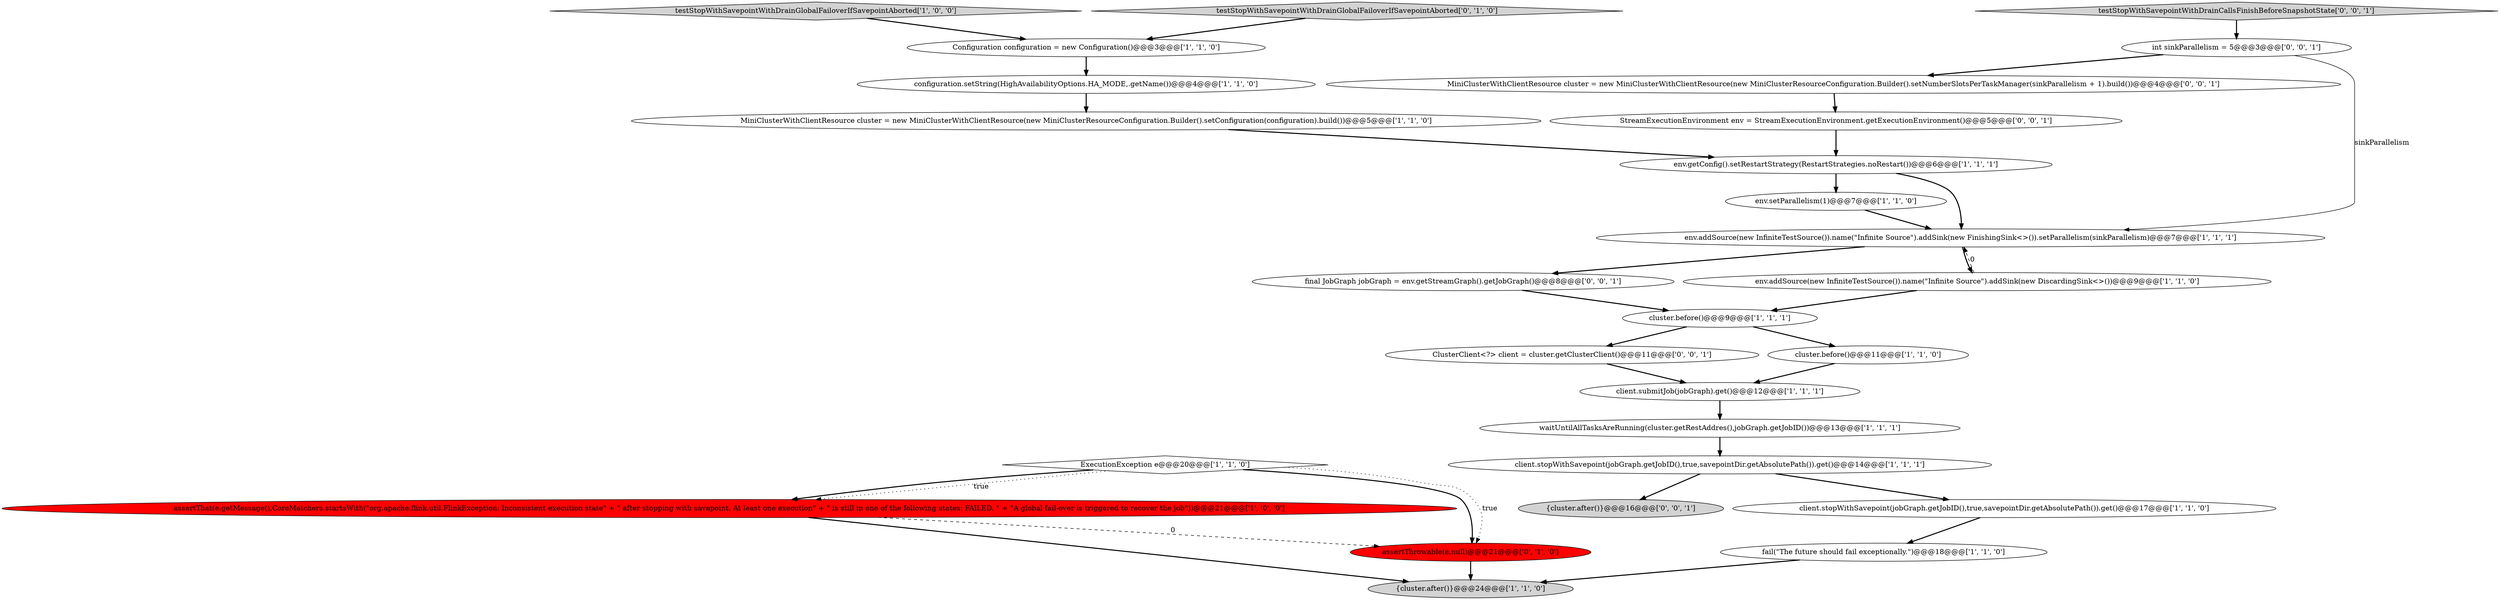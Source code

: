 digraph {
14 [style = filled, label = "fail(\"The future should fail exceptionally.\")@@@18@@@['1', '1', '0']", fillcolor = white, shape = ellipse image = "AAA0AAABBB1BBB"];
8 [style = filled, label = "client.stopWithSavepoint(jobGraph.getJobID(),true,savepointDir.getAbsolutePath()).get()@@@14@@@['1', '1', '1']", fillcolor = white, shape = ellipse image = "AAA0AAABBB1BBB"];
3 [style = filled, label = "{cluster.after()}@@@24@@@['1', '1', '0']", fillcolor = lightgray, shape = ellipse image = "AAA0AAABBB1BBB"];
1 [style = filled, label = "testStopWithSavepointWithDrainGlobalFailoverIfSavepointAborted['1', '0', '0']", fillcolor = lightgray, shape = diamond image = "AAA0AAABBB1BBB"];
25 [style = filled, label = "MiniClusterWithClientResource cluster = new MiniClusterWithClientResource(new MiniClusterResourceConfiguration.Builder().setNumberSlotsPerTaskManager(sinkParallelism + 1).build())@@@4@@@['0', '0', '1']", fillcolor = white, shape = ellipse image = "AAA0AAABBB3BBB"];
10 [style = filled, label = "MiniClusterWithClientResource cluster = new MiniClusterWithClientResource(new MiniClusterResourceConfiguration.Builder().setConfiguration(configuration).build())@@@5@@@['1', '1', '0']", fillcolor = white, shape = ellipse image = "AAA0AAABBB1BBB"];
22 [style = filled, label = "final JobGraph jobGraph = env.getStreamGraph().getJobGraph()@@@8@@@['0', '0', '1']", fillcolor = white, shape = ellipse image = "AAA0AAABBB3BBB"];
17 [style = filled, label = "client.submitJob(jobGraph).get()@@@12@@@['1', '1', '1']", fillcolor = white, shape = ellipse image = "AAA0AAABBB1BBB"];
18 [style = filled, label = "testStopWithSavepointWithDrainGlobalFailoverIfSavepointAborted['0', '1', '0']", fillcolor = lightgray, shape = diamond image = "AAA0AAABBB2BBB"];
16 [style = filled, label = "assertThat(e.getMessage(),CoreMatchers.startsWith(\"org.apache.flink.util.FlinkException: Inconsistent execution state\" + \" after stopping with savepoint. At least one execution\" + \" is still in one of the following states: FAILED. \" + \"A global fail-over is triggered to recover the job\"))@@@21@@@['1', '0', '0']", fillcolor = red, shape = ellipse image = "AAA1AAABBB1BBB"];
2 [style = filled, label = "waitUntilAllTasksAreRunning(cluster.getRestAddres(),jobGraph.getJobID())@@@13@@@['1', '1', '1']", fillcolor = white, shape = ellipse image = "AAA0AAABBB1BBB"];
11 [style = filled, label = "env.getConfig().setRestartStrategy(RestartStrategies.noRestart())@@@6@@@['1', '1', '1']", fillcolor = white, shape = ellipse image = "AAA0AAABBB1BBB"];
4 [style = filled, label = "configuration.setString(HighAvailabilityOptions.HA_MODE,.getName())@@@4@@@['1', '1', '0']", fillcolor = white, shape = ellipse image = "AAA0AAABBB1BBB"];
5 [style = filled, label = "env.setParallelism(1)@@@7@@@['1', '1', '0']", fillcolor = white, shape = ellipse image = "AAA0AAABBB1BBB"];
26 [style = filled, label = "int sinkParallelism = 5@@@3@@@['0', '0', '1']", fillcolor = white, shape = ellipse image = "AAA0AAABBB3BBB"];
21 [style = filled, label = "{cluster.after()}@@@16@@@['0', '0', '1']", fillcolor = lightgray, shape = ellipse image = "AAA0AAABBB3BBB"];
13 [style = filled, label = "client.stopWithSavepoint(jobGraph.getJobID(),true,savepointDir.getAbsolutePath()).get()@@@17@@@['1', '1', '0']", fillcolor = white, shape = ellipse image = "AAA0AAABBB1BBB"];
23 [style = filled, label = "StreamExecutionEnvironment env = StreamExecutionEnvironment.getExecutionEnvironment()@@@5@@@['0', '0', '1']", fillcolor = white, shape = ellipse image = "AAA0AAABBB3BBB"];
7 [style = filled, label = "cluster.before()@@@9@@@['1', '1', '1']", fillcolor = white, shape = ellipse image = "AAA0AAABBB1BBB"];
24 [style = filled, label = "ClusterClient<?> client = cluster.getClusterClient()@@@11@@@['0', '0', '1']", fillcolor = white, shape = ellipse image = "AAA0AAABBB3BBB"];
20 [style = filled, label = "testStopWithSavepointWithDrainCallsFinishBeforeSnapshotState['0', '0', '1']", fillcolor = lightgray, shape = diamond image = "AAA0AAABBB3BBB"];
9 [style = filled, label = "env.addSource(new InfiniteTestSource()).name(\"Infinite Source\").addSink(new FinishingSink<>()).setParallelism(sinkParallelism)@@@7@@@['1', '1', '1']", fillcolor = white, shape = ellipse image = "AAA0AAABBB1BBB"];
19 [style = filled, label = "assertThrowable(e,null)@@@21@@@['0', '1', '0']", fillcolor = red, shape = ellipse image = "AAA1AAABBB2BBB"];
6 [style = filled, label = "cluster.before()@@@11@@@['1', '1', '0']", fillcolor = white, shape = ellipse image = "AAA0AAABBB1BBB"];
0 [style = filled, label = "ExecutionException e@@@20@@@['1', '1', '0']", fillcolor = white, shape = diamond image = "AAA0AAABBB1BBB"];
12 [style = filled, label = "env.addSource(new InfiniteTestSource()).name(\"Infinite Source\").addSink(new DiscardingSink<>())@@@9@@@['1', '1', '0']", fillcolor = white, shape = ellipse image = "AAA0AAABBB1BBB"];
15 [style = filled, label = "Configuration configuration = new Configuration()@@@3@@@['1', '1', '0']", fillcolor = white, shape = ellipse image = "AAA0AAABBB1BBB"];
9->22 [style = bold, label=""];
6->17 [style = bold, label=""];
4->10 [style = bold, label=""];
14->3 [style = bold, label=""];
16->3 [style = bold, label=""];
0->16 [style = bold, label=""];
5->9 [style = bold, label=""];
16->19 [style = dashed, label="0"];
0->19 [style = bold, label=""];
25->23 [style = bold, label=""];
20->26 [style = bold, label=""];
0->19 [style = dotted, label="true"];
1->15 [style = bold, label=""];
26->25 [style = bold, label=""];
12->9 [style = dashed, label="0"];
18->15 [style = bold, label=""];
11->9 [style = bold, label=""];
22->7 [style = bold, label=""];
12->7 [style = bold, label=""];
11->5 [style = bold, label=""];
7->24 [style = bold, label=""];
17->2 [style = bold, label=""];
7->6 [style = bold, label=""];
24->17 [style = bold, label=""];
15->4 [style = bold, label=""];
8->21 [style = bold, label=""];
9->12 [style = bold, label=""];
0->16 [style = dotted, label="true"];
26->9 [style = solid, label="sinkParallelism"];
23->11 [style = bold, label=""];
13->14 [style = bold, label=""];
19->3 [style = bold, label=""];
8->13 [style = bold, label=""];
2->8 [style = bold, label=""];
10->11 [style = bold, label=""];
}
